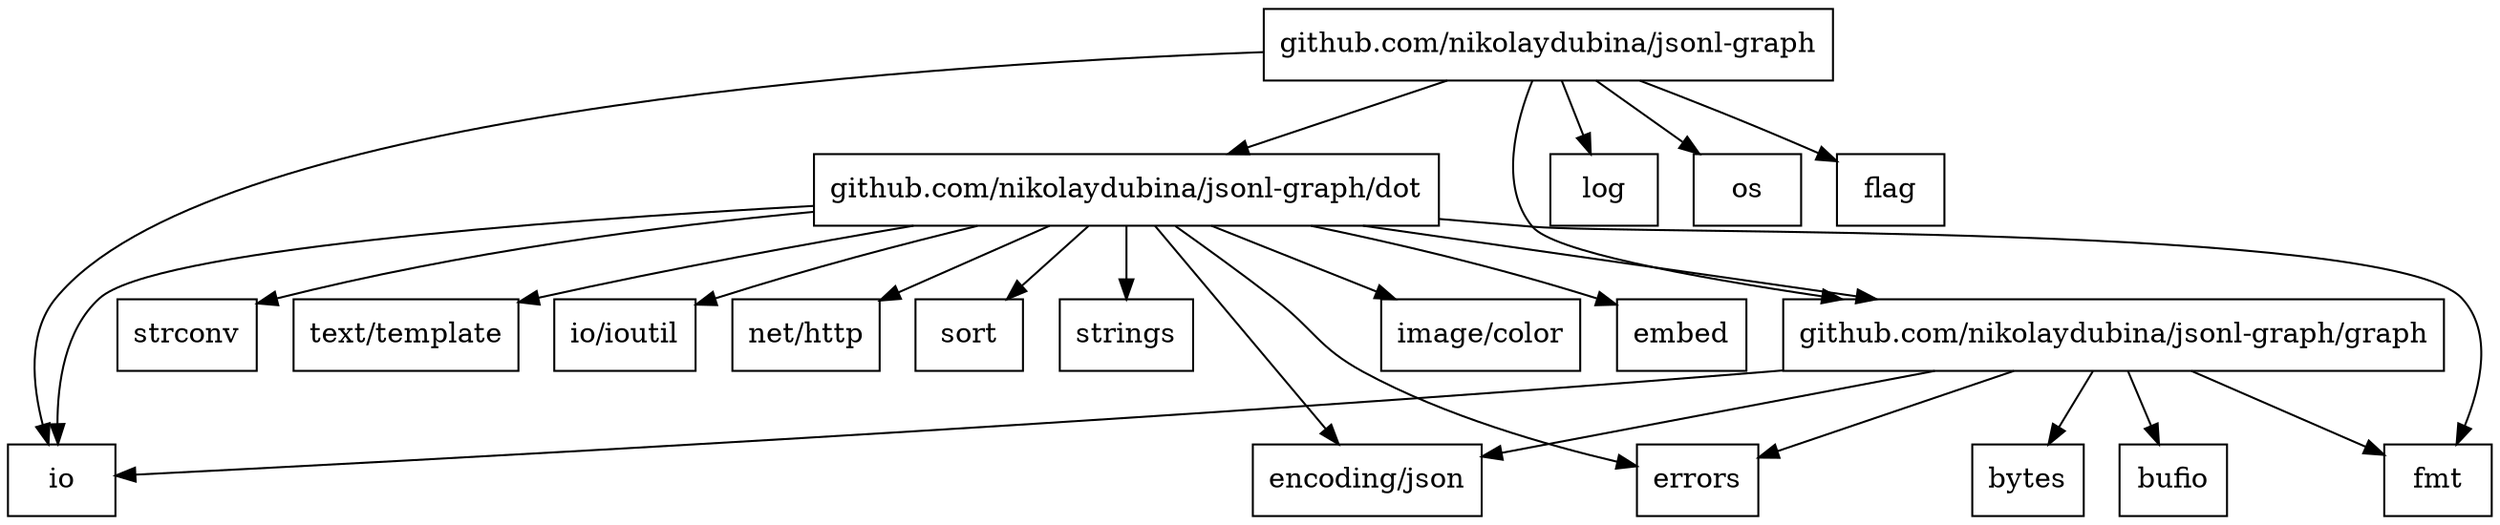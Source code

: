 digraph G {
rankdir=TB
"io"
[
shape=record
label="{ io }"
]

"image/color"
[
shape=record
label="{ image/color }"
]

"log"
[
shape=record
label="{ log }"
]

"os"
[
shape=record
label="{ os }"
]

"bytes"
[
shape=record
label="{ bytes }"
]

"fmt"
[
shape=record
label="{ fmt }"
]

"encoding/json"
[
shape=record
label="{ encoding/json }"
]

"embed"
[
shape=record
label="{ embed }"
]

"strconv"
[
shape=record
label="{ strconv }"
]

"text/template"
[
shape=record
label="{ text/template }"
]

"bufio"
[
shape=record
label="{ bufio }"
]

"errors"
[
shape=record
label="{ errors }"
]

"io/ioutil"
[
shape=record
label="{ io/ioutil }"
]

"net/http"
[
shape=record
label="{ net/http }"
]

"sort"
[
shape=record
label="{ sort }"
]

"strings"
[
shape=record
label="{ strings }"
]

"github.com/nikolaydubina/jsonl-graph"
[
shape=record
label="{ github.com/nikolaydubina/jsonl-graph }"
]

"flag"
[
shape=record
label="{ flag }"
]

"github.com/nikolaydubina/jsonl-graph/graph"
[
shape=record
label="{ github.com/nikolaydubina/jsonl-graph/graph }"
]

"github.com/nikolaydubina/jsonl-graph/dot"
[
shape=record
label="{ github.com/nikolaydubina/jsonl-graph/dot }"
]

"github.com/nikolaydubina/jsonl-graph/graph" -> "fmt"
"github.com/nikolaydubina/jsonl-graph/dot" -> "github.com/nikolaydubina/jsonl-graph/graph"
"github.com/nikolaydubina/jsonl-graph/dot" -> "net/http"
"github.com/nikolaydubina/jsonl-graph/dot" -> "strings"
"github.com/nikolaydubina/jsonl-graph" -> "flag"
"github.com/nikolaydubina/jsonl-graph" -> "io"
"github.com/nikolaydubina/jsonl-graph/graph" -> "errors"
"github.com/nikolaydubina/jsonl-graph/dot" -> "encoding/json"
"github.com/nikolaydubina/jsonl-graph/dot" -> "image/color"
"github.com/nikolaydubina/jsonl-graph/dot" -> "sort"
"github.com/nikolaydubina/jsonl-graph" -> "github.com/nikolaydubina/jsonl-graph/graph"
"github.com/nikolaydubina/jsonl-graph" -> "os"
"github.com/nikolaydubina/jsonl-graph/graph" -> "bytes"
"github.com/nikolaydubina/jsonl-graph/dot" -> "io"
"github.com/nikolaydubina/jsonl-graph/dot" -> "io/ioutil"
"github.com/nikolaydubina/jsonl-graph/dot" -> "strconv"
"github.com/nikolaydubina/jsonl-graph/dot" -> "text/template"
"github.com/nikolaydubina/jsonl-graph" -> "log"
"github.com/nikolaydubina/jsonl-graph/graph" -> "bufio"
"github.com/nikolaydubina/jsonl-graph/graph" -> "io"
"github.com/nikolaydubina/jsonl-graph/dot" -> "embed"
"github.com/nikolaydubina/jsonl-graph/dot" -> "errors"
"github.com/nikolaydubina/jsonl-graph/dot" -> "fmt"
"github.com/nikolaydubina/jsonl-graph" -> "github.com/nikolaydubina/jsonl-graph/dot"
"github.com/nikolaydubina/jsonl-graph/graph" -> "encoding/json"
}
